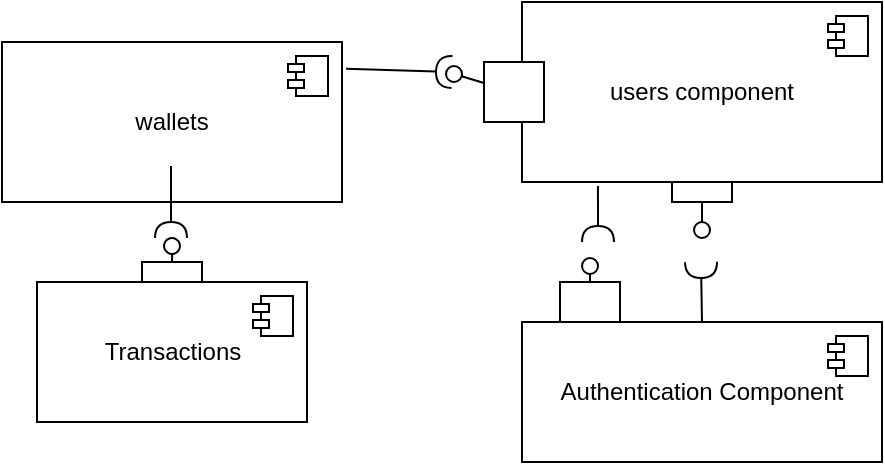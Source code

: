 <mxfile version="26.1.0">
  <diagram name="Page-1" id="3wG9HtyBBPzCsZY93-jU">
    <mxGraphModel dx="794" dy="446" grid="1" gridSize="10" guides="1" tooltips="1" connect="1" arrows="1" fold="1" page="1" pageScale="1" pageWidth="850" pageHeight="1100" math="0" shadow="0">
      <root>
        <mxCell id="0" />
        <mxCell id="1" parent="0" />
        <mxCell id="SX_zq9q-Ki1Nj4x7sN1z-16" value="" style="ellipse;whiteSpace=wrap;html=1;align=center;aspect=fixed;fillColor=none;strokeColor=none;resizable=0;perimeter=centerPerimeter;rotatable=0;allowArrows=0;points=[];outlineConnect=1;" parent="1" vertex="1">
          <mxGeometry x="330" y="140" width="10" height="10" as="geometry" />
        </mxCell>
        <mxCell id="SX_zq9q-Ki1Nj4x7sN1z-17" value="" style="rounded=0;orthogonalLoop=1;jettySize=auto;html=1;endArrow=halfCircle;endFill=0;endSize=6;strokeWidth=1;sketch=0;fontSize=12;curved=1;exitX=0.5;exitY=0;exitDx=0;exitDy=0;" parent="1" source="SX_zq9q-Ki1Nj4x7sN1z-23" edge="1">
          <mxGeometry relative="1" as="geometry">
            <mxPoint x="359.5" y="220" as="sourcePoint" />
            <mxPoint x="359.5" y="170" as="targetPoint" />
            <Array as="points" />
          </mxGeometry>
        </mxCell>
        <mxCell id="SX_zq9q-Ki1Nj4x7sN1z-18" value="" style="ellipse;whiteSpace=wrap;html=1;align=center;aspect=fixed;fillColor=none;strokeColor=none;resizable=0;perimeter=centerPerimeter;rotatable=0;allowArrows=0;points=[];outlineConnect=1;" parent="1" vertex="1">
          <mxGeometry x="130" y="100" width="10" height="10" as="geometry" />
        </mxCell>
        <mxCell id="SX_zq9q-Ki1Nj4x7sN1z-19" value="users component" style="html=1;dropTarget=0;whiteSpace=wrap;" parent="1" vertex="1">
          <mxGeometry x="270" y="40" width="180" height="90" as="geometry" />
        </mxCell>
        <mxCell id="SX_zq9q-Ki1Nj4x7sN1z-20" value="" style="shape=module;jettyWidth=8;jettyHeight=4;" parent="SX_zq9q-Ki1Nj4x7sN1z-19" vertex="1">
          <mxGeometry x="1" width="20" height="20" relative="1" as="geometry">
            <mxPoint x="-27" y="7" as="offset" />
          </mxGeometry>
        </mxCell>
        <mxCell id="SX_zq9q-Ki1Nj4x7sN1z-23" value="Authentication Component" style="html=1;dropTarget=0;whiteSpace=wrap;" parent="1" vertex="1">
          <mxGeometry x="270" y="200" width="180" height="70" as="geometry" />
        </mxCell>
        <mxCell id="SX_zq9q-Ki1Nj4x7sN1z-24" value="" style="shape=module;jettyWidth=8;jettyHeight=4;" parent="SX_zq9q-Ki1Nj4x7sN1z-23" vertex="1">
          <mxGeometry x="1" width="20" height="20" relative="1" as="geometry">
            <mxPoint x="-27" y="7" as="offset" />
          </mxGeometry>
        </mxCell>
        <mxCell id="kF2uvTagpDHPHzTVeKfR-9" value="" style="html=1;rounded=0;" vertex="1" parent="1">
          <mxGeometry x="345" y="130" width="30" height="10" as="geometry" />
        </mxCell>
        <mxCell id="kF2uvTagpDHPHzTVeKfR-10" value="" style="endArrow=none;html=1;rounded=0;align=center;verticalAlign=top;endFill=0;labelBackgroundColor=none;endSize=2;" edge="1" source="kF2uvTagpDHPHzTVeKfR-9" target="kF2uvTagpDHPHzTVeKfR-11" parent="1">
          <mxGeometry relative="1" as="geometry" />
        </mxCell>
        <mxCell id="kF2uvTagpDHPHzTVeKfR-11" value="" style="ellipse;html=1;fontSize=11;align=center;fillColor=none;points=[];aspect=fixed;resizable=0;verticalAlign=bottom;labelPosition=center;verticalLabelPosition=top;flipH=1;" vertex="1" parent="1">
          <mxGeometry x="356" y="150" width="8" height="8" as="geometry" />
        </mxCell>
        <mxCell id="kF2uvTagpDHPHzTVeKfR-16" value="wallets" style="html=1;dropTarget=0;whiteSpace=wrap;" vertex="1" parent="1">
          <mxGeometry x="10" y="60" width="170" height="80" as="geometry" />
        </mxCell>
        <mxCell id="kF2uvTagpDHPHzTVeKfR-17" value="" style="shape=module;jettyWidth=8;jettyHeight=4;" vertex="1" parent="kF2uvTagpDHPHzTVeKfR-16">
          <mxGeometry x="1" width="20" height="20" relative="1" as="geometry">
            <mxPoint x="-27" y="7" as="offset" />
          </mxGeometry>
        </mxCell>
        <mxCell id="kF2uvTagpDHPHzTVeKfR-31" value="" style="ellipse;whiteSpace=wrap;html=1;align=center;aspect=fixed;fillColor=none;strokeColor=none;resizable=0;perimeter=centerPerimeter;rotatable=0;allowArrows=0;points=[];outlineConnect=1;" vertex="1" parent="1">
          <mxGeometry x="210" y="158" width="10" height="10" as="geometry" />
        </mxCell>
        <mxCell id="kF2uvTagpDHPHzTVeKfR-32" value="Transactions" style="html=1;dropTarget=0;whiteSpace=wrap;fontFamily=Helvetica;fontSize=12;fontColor=default;labelBackgroundColor=default;" vertex="1" parent="1">
          <mxGeometry x="27.5" y="180" width="135" height="70" as="geometry" />
        </mxCell>
        <mxCell id="kF2uvTagpDHPHzTVeKfR-33" value="" style="shape=module;jettyWidth=8;jettyHeight=4;fontFamily=Helvetica;fontSize=12;fontColor=default;labelBackgroundColor=default;" vertex="1" parent="kF2uvTagpDHPHzTVeKfR-32">
          <mxGeometry x="1" width="20" height="20" relative="1" as="geometry">
            <mxPoint x="-27" y="7" as="offset" />
          </mxGeometry>
        </mxCell>
        <mxCell id="kF2uvTagpDHPHzTVeKfR-36" value="" style="html=1;rounded=0;fontFamily=Helvetica;fontSize=12;fontColor=default;labelBackgroundColor=default;" vertex="1" parent="1">
          <mxGeometry x="80" y="170" width="30" height="10" as="geometry" />
        </mxCell>
        <mxCell id="kF2uvTagpDHPHzTVeKfR-37" value="" style="endArrow=none;html=1;rounded=0;align=center;verticalAlign=top;endFill=0;labelBackgroundColor=none;endSize=2;sketch=0;strokeColor=default;strokeWidth=1;fontFamily=Helvetica;fontSize=12;fontColor=default;curved=1;" edge="1" source="kF2uvTagpDHPHzTVeKfR-36" target="kF2uvTagpDHPHzTVeKfR-38" parent="1">
          <mxGeometry relative="1" as="geometry" />
        </mxCell>
        <mxCell id="kF2uvTagpDHPHzTVeKfR-38" value="" style="ellipse;html=1;fontSize=11;align=center;fillColor=none;points=[];aspect=fixed;resizable=0;verticalAlign=bottom;labelPosition=center;verticalLabelPosition=top;flipH=1;fontFamily=Helvetica;fontColor=default;labelBackgroundColor=default;direction=south;rotation=30;" vertex="1" parent="1">
          <mxGeometry x="91" y="158" width="8" height="8" as="geometry" />
        </mxCell>
        <mxCell id="kF2uvTagpDHPHzTVeKfR-39" value="" style="rounded=0;orthogonalLoop=1;jettySize=auto;html=1;endArrow=halfCircle;endFill=0;endSize=6;strokeWidth=1;sketch=0;fontSize=12;curved=1;strokeColor=default;align=center;verticalAlign=middle;fontFamily=Helvetica;fontColor=default;labelBackgroundColor=default;movable=1;resizable=1;rotatable=1;deletable=1;editable=1;locked=0;connectable=1;" edge="1" parent="1">
          <mxGeometry relative="1" as="geometry">
            <mxPoint x="94.5" y="122" as="sourcePoint" />
            <mxPoint x="94.5" y="158" as="targetPoint" />
            <Array as="points">
              <mxPoint x="94.5" y="142" />
            </Array>
          </mxGeometry>
        </mxCell>
        <mxCell id="kF2uvTagpDHPHzTVeKfR-40" value="" style="ellipse;whiteSpace=wrap;html=1;align=center;aspect=fixed;fillColor=none;strokeColor=none;resizable=0;perimeter=centerPerimeter;rotatable=0;allowArrows=0;points=[];outlineConnect=1;fontFamily=Helvetica;fontSize=12;fontColor=default;labelBackgroundColor=default;" vertex="1" parent="1">
          <mxGeometry x="210" y="170" width="10" height="10" as="geometry" />
        </mxCell>
        <mxCell id="kF2uvTagpDHPHzTVeKfR-41" value="" style="rounded=0;orthogonalLoop=1;jettySize=auto;html=1;endArrow=halfCircle;endFill=0;endSize=6;strokeWidth=1;sketch=0;fontSize=12;curved=1;strokeColor=default;align=center;verticalAlign=middle;fontFamily=Helvetica;fontColor=default;labelBackgroundColor=default;exitX=0.211;exitY=1.022;exitDx=0;exitDy=0;exitPerimeter=0;" edge="1" parent="1" source="SX_zq9q-Ki1Nj4x7sN1z-19">
          <mxGeometry relative="1" as="geometry">
            <mxPoint x="245" y="185" as="sourcePoint" />
            <mxPoint x="308" y="160" as="targetPoint" />
          </mxGeometry>
        </mxCell>
        <mxCell id="kF2uvTagpDHPHzTVeKfR-42" value="" style="ellipse;whiteSpace=wrap;html=1;align=center;aspect=fixed;fillColor=none;strokeColor=none;resizable=0;perimeter=centerPerimeter;rotatable=0;allowArrows=0;points=[];outlineConnect=1;fontFamily=Helvetica;fontSize=12;fontColor=default;labelBackgroundColor=default;" vertex="1" parent="1">
          <mxGeometry x="220" y="180" width="10" height="10" as="geometry" />
        </mxCell>
        <mxCell id="kF2uvTagpDHPHzTVeKfR-47" value="" style="html=1;rounded=0;fontFamily=Helvetica;fontSize=12;fontColor=default;labelBackgroundColor=default;" vertex="1" parent="1">
          <mxGeometry x="289" y="180" width="30" height="20" as="geometry" />
        </mxCell>
        <mxCell id="kF2uvTagpDHPHzTVeKfR-48" value="" style="endArrow=none;html=1;rounded=0;align=center;verticalAlign=top;endFill=0;labelBackgroundColor=none;endSize=2;sketch=0;strokeColor=default;strokeWidth=1;fontFamily=Helvetica;fontSize=12;fontColor=default;curved=1;" edge="1" source="kF2uvTagpDHPHzTVeKfR-47" target="kF2uvTagpDHPHzTVeKfR-49" parent="1">
          <mxGeometry relative="1" as="geometry" />
        </mxCell>
        <mxCell id="kF2uvTagpDHPHzTVeKfR-49" value="" style="ellipse;html=1;fontSize=11;align=center;fillColor=none;points=[];aspect=fixed;resizable=0;verticalAlign=bottom;labelPosition=center;verticalLabelPosition=top;flipH=1;fontFamily=Helvetica;fontColor=default;labelBackgroundColor=default;" vertex="1" parent="1">
          <mxGeometry x="300" y="168" width="8" height="8" as="geometry" />
        </mxCell>
        <mxCell id="kF2uvTagpDHPHzTVeKfR-55" style="edgeStyle=none;shape=connector;curved=1;rounded=0;sketch=0;orthogonalLoop=1;jettySize=auto;html=1;exitX=0.5;exitY=0;exitDx=0;exitDy=0;strokeColor=default;strokeWidth=1;align=center;verticalAlign=middle;fontFamily=Helvetica;fontSize=12;fontColor=default;labelBackgroundColor=default;endArrow=halfCircle;endFill=0;endSize=6;" edge="1" parent="1" source="kF2uvTagpDHPHzTVeKfR-47" target="kF2uvTagpDHPHzTVeKfR-47">
          <mxGeometry relative="1" as="geometry" />
        </mxCell>
        <mxCell id="kF2uvTagpDHPHzTVeKfR-56" value="" style="rounded=0;orthogonalLoop=1;jettySize=auto;html=1;endArrow=halfCircle;endFill=0;endSize=6;strokeWidth=1;sketch=0;fontSize=12;curved=1;strokeColor=default;align=center;verticalAlign=middle;fontFamily=Helvetica;fontColor=default;labelBackgroundColor=default;exitX=1.012;exitY=0.167;exitDx=0;exitDy=0;exitPerimeter=0;" edge="1" target="kF2uvTagpDHPHzTVeKfR-57" parent="1" source="kF2uvTagpDHPHzTVeKfR-16">
          <mxGeometry relative="1" as="geometry">
            <mxPoint x="190" y="75" as="sourcePoint" />
          </mxGeometry>
        </mxCell>
        <mxCell id="kF2uvTagpDHPHzTVeKfR-57" value="" style="ellipse;whiteSpace=wrap;html=1;align=center;aspect=fixed;fillColor=none;strokeColor=none;resizable=0;perimeter=centerPerimeter;rotatable=0;allowArrows=0;points=[];outlineConnect=1;fontFamily=Helvetica;fontSize=12;fontColor=default;labelBackgroundColor=default;" vertex="1" parent="1">
          <mxGeometry x="230" y="70" width="10" height="10" as="geometry" />
        </mxCell>
        <mxCell id="kF2uvTagpDHPHzTVeKfR-61" value="" style="html=1;rounded=0;fontFamily=Helvetica;fontSize=12;fontColor=default;labelBackgroundColor=default;" vertex="1" parent="1">
          <mxGeometry x="251" y="70" width="30" height="30" as="geometry" />
        </mxCell>
        <mxCell id="kF2uvTagpDHPHzTVeKfR-62" value="" style="endArrow=none;html=1;rounded=0;align=center;verticalAlign=top;endFill=0;labelBackgroundColor=none;endSize=2;sketch=0;strokeColor=default;strokeWidth=1;fontFamily=Helvetica;fontSize=12;fontColor=default;curved=1;" edge="1" source="kF2uvTagpDHPHzTVeKfR-61" target="kF2uvTagpDHPHzTVeKfR-63" parent="1">
          <mxGeometry relative="1" as="geometry" />
        </mxCell>
        <mxCell id="kF2uvTagpDHPHzTVeKfR-63" value="" style="ellipse;html=1;fontSize=11;align=center;fillColor=none;points=[];aspect=fixed;resizable=0;verticalAlign=bottom;labelPosition=center;verticalLabelPosition=top;flipH=1;fontFamily=Helvetica;fontColor=default;labelBackgroundColor=default;" vertex="1" parent="1">
          <mxGeometry x="232" y="72" width="8" height="8" as="geometry" />
        </mxCell>
      </root>
    </mxGraphModel>
  </diagram>
</mxfile>
